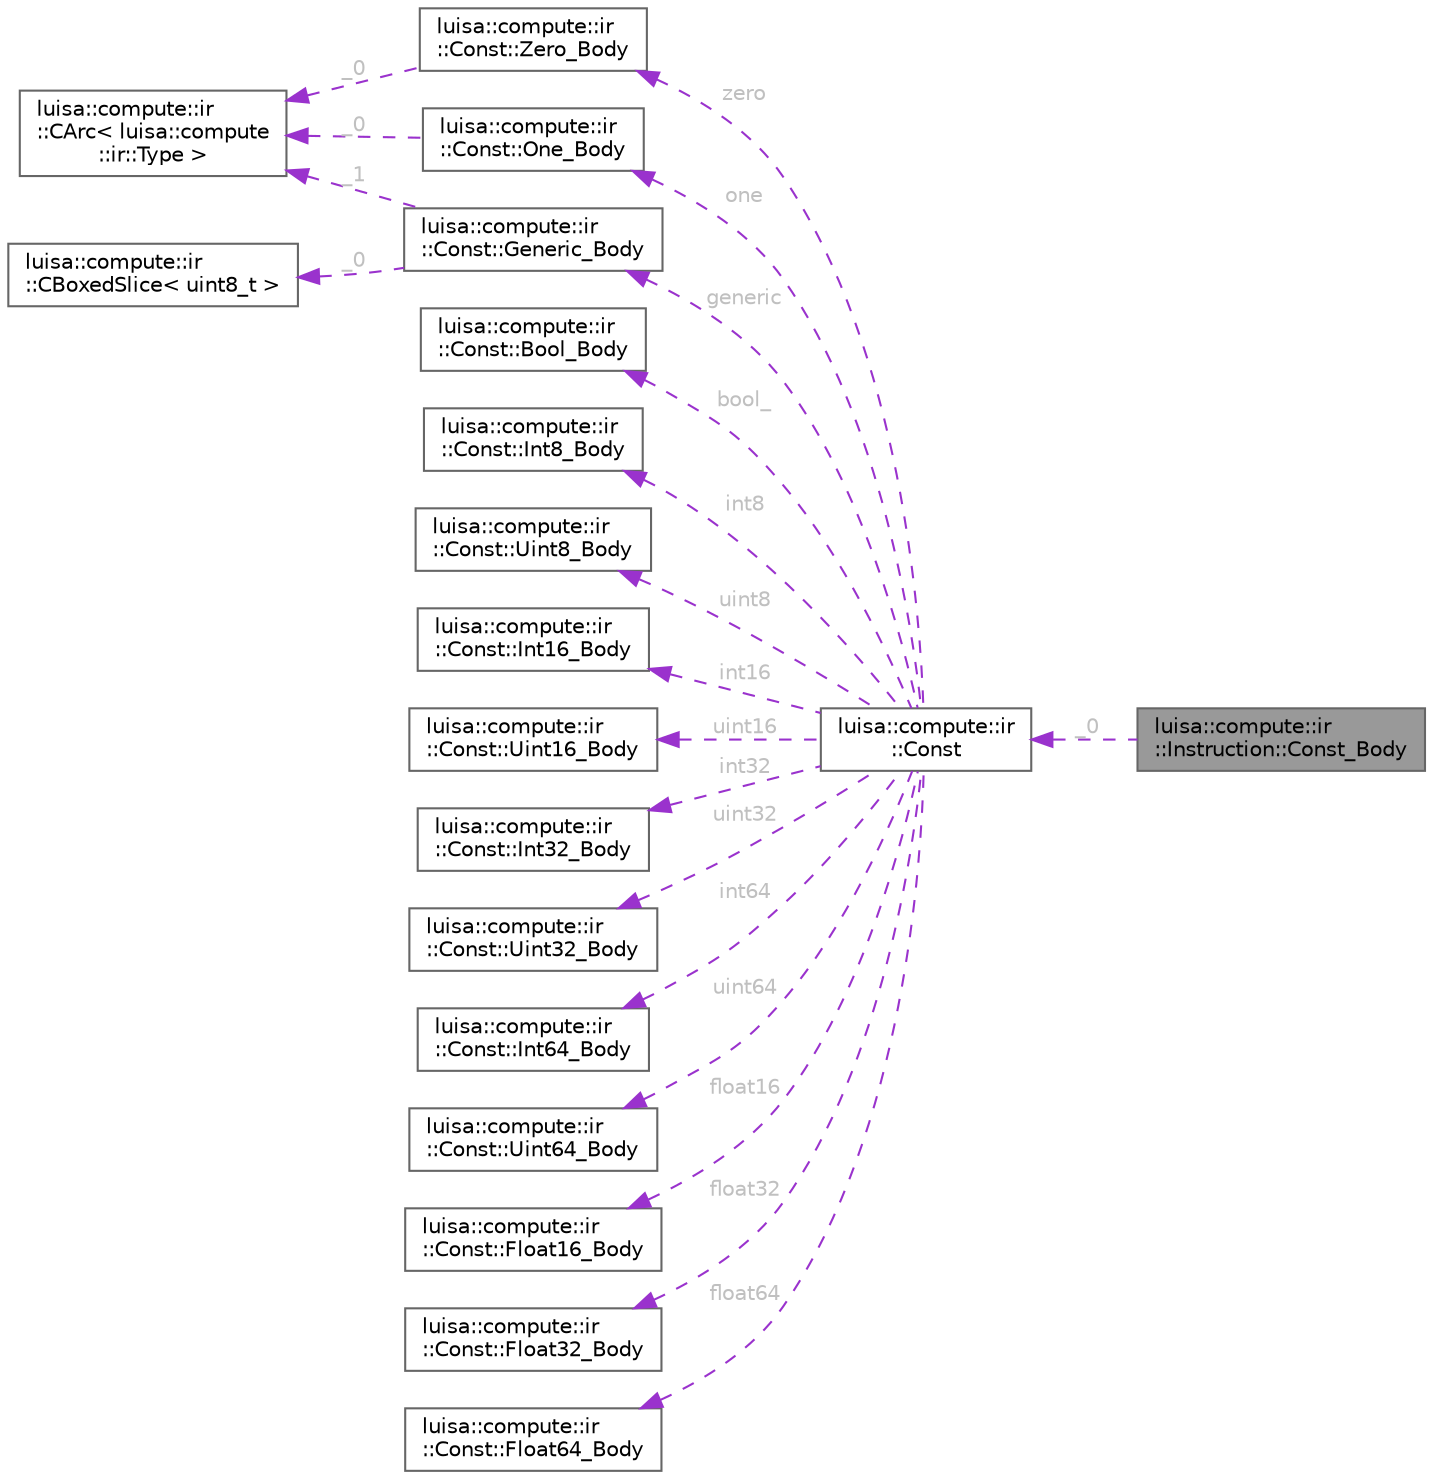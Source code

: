 digraph "luisa::compute::ir::Instruction::Const_Body"
{
 // LATEX_PDF_SIZE
  bgcolor="transparent";
  edge [fontname=Helvetica,fontsize=10,labelfontname=Helvetica,labelfontsize=10];
  node [fontname=Helvetica,fontsize=10,shape=box,height=0.2,width=0.4];
  rankdir="LR";
  Node1 [id="Node000001",label="luisa::compute::ir\l::Instruction::Const_Body",height=0.2,width=0.4,color="gray40", fillcolor="grey60", style="filled", fontcolor="black",tooltip=" "];
  Node2 -> Node1 [id="edge1_Node000001_Node000002",dir="back",color="darkorchid3",style="dashed",tooltip=" ",label=" _0",fontcolor="grey" ];
  Node2 [id="Node000002",label="luisa::compute::ir\l::Const",height=0.2,width=0.4,color="gray40", fillcolor="white", style="filled",URL="$structluisa_1_1compute_1_1ir_1_1_const.html",tooltip=" "];
  Node3 -> Node2 [id="edge2_Node000002_Node000003",dir="back",color="darkorchid3",style="dashed",tooltip=" ",label=" zero",fontcolor="grey" ];
  Node3 [id="Node000003",label="luisa::compute::ir\l::Const::Zero_Body",height=0.2,width=0.4,color="gray40", fillcolor="white", style="filled",URL="$structluisa_1_1compute_1_1ir_1_1_const_1_1_zero___body.html",tooltip=" "];
  Node4 -> Node3 [id="edge3_Node000003_Node000004",dir="back",color="darkorchid3",style="dashed",tooltip=" ",label=" _0",fontcolor="grey" ];
  Node4 [id="Node000004",label="luisa::compute::ir\l::CArc\< luisa::compute\l::ir::Type \>",height=0.2,width=0.4,color="gray40", fillcolor="white", style="filled",URL="$structluisa_1_1compute_1_1ir_1_1_c_arc.html",tooltip=" "];
  Node5 -> Node2 [id="edge4_Node000002_Node000005",dir="back",color="darkorchid3",style="dashed",tooltip=" ",label=" one",fontcolor="grey" ];
  Node5 [id="Node000005",label="luisa::compute::ir\l::Const::One_Body",height=0.2,width=0.4,color="gray40", fillcolor="white", style="filled",URL="$structluisa_1_1compute_1_1ir_1_1_const_1_1_one___body.html",tooltip=" "];
  Node4 -> Node5 [id="edge5_Node000005_Node000004",dir="back",color="darkorchid3",style="dashed",tooltip=" ",label=" _0",fontcolor="grey" ];
  Node6 -> Node2 [id="edge6_Node000002_Node000006",dir="back",color="darkorchid3",style="dashed",tooltip=" ",label=" bool_",fontcolor="grey" ];
  Node6 [id="Node000006",label="luisa::compute::ir\l::Const::Bool_Body",height=0.2,width=0.4,color="gray40", fillcolor="white", style="filled",URL="$structluisa_1_1compute_1_1ir_1_1_const_1_1_bool___body.html",tooltip=" "];
  Node7 -> Node2 [id="edge7_Node000002_Node000007",dir="back",color="darkorchid3",style="dashed",tooltip=" ",label=" int8",fontcolor="grey" ];
  Node7 [id="Node000007",label="luisa::compute::ir\l::Const::Int8_Body",height=0.2,width=0.4,color="gray40", fillcolor="white", style="filled",URL="$structluisa_1_1compute_1_1ir_1_1_const_1_1_int8___body.html",tooltip=" "];
  Node8 -> Node2 [id="edge8_Node000002_Node000008",dir="back",color="darkorchid3",style="dashed",tooltip=" ",label=" uint8",fontcolor="grey" ];
  Node8 [id="Node000008",label="luisa::compute::ir\l::Const::Uint8_Body",height=0.2,width=0.4,color="gray40", fillcolor="white", style="filled",URL="$structluisa_1_1compute_1_1ir_1_1_const_1_1_uint8___body.html",tooltip=" "];
  Node9 -> Node2 [id="edge9_Node000002_Node000009",dir="back",color="darkorchid3",style="dashed",tooltip=" ",label=" int16",fontcolor="grey" ];
  Node9 [id="Node000009",label="luisa::compute::ir\l::Const::Int16_Body",height=0.2,width=0.4,color="gray40", fillcolor="white", style="filled",URL="$structluisa_1_1compute_1_1ir_1_1_const_1_1_int16___body.html",tooltip=" "];
  Node10 -> Node2 [id="edge10_Node000002_Node000010",dir="back",color="darkorchid3",style="dashed",tooltip=" ",label=" uint16",fontcolor="grey" ];
  Node10 [id="Node000010",label="luisa::compute::ir\l::Const::Uint16_Body",height=0.2,width=0.4,color="gray40", fillcolor="white", style="filled",URL="$structluisa_1_1compute_1_1ir_1_1_const_1_1_uint16___body.html",tooltip=" "];
  Node11 -> Node2 [id="edge11_Node000002_Node000011",dir="back",color="darkorchid3",style="dashed",tooltip=" ",label=" int32",fontcolor="grey" ];
  Node11 [id="Node000011",label="luisa::compute::ir\l::Const::Int32_Body",height=0.2,width=0.4,color="gray40", fillcolor="white", style="filled",URL="$structluisa_1_1compute_1_1ir_1_1_const_1_1_int32___body.html",tooltip=" "];
  Node12 -> Node2 [id="edge12_Node000002_Node000012",dir="back",color="darkorchid3",style="dashed",tooltip=" ",label=" uint32",fontcolor="grey" ];
  Node12 [id="Node000012",label="luisa::compute::ir\l::Const::Uint32_Body",height=0.2,width=0.4,color="gray40", fillcolor="white", style="filled",URL="$structluisa_1_1compute_1_1ir_1_1_const_1_1_uint32___body.html",tooltip=" "];
  Node13 -> Node2 [id="edge13_Node000002_Node000013",dir="back",color="darkorchid3",style="dashed",tooltip=" ",label=" int64",fontcolor="grey" ];
  Node13 [id="Node000013",label="luisa::compute::ir\l::Const::Int64_Body",height=0.2,width=0.4,color="gray40", fillcolor="white", style="filled",URL="$structluisa_1_1compute_1_1ir_1_1_const_1_1_int64___body.html",tooltip=" "];
  Node14 -> Node2 [id="edge14_Node000002_Node000014",dir="back",color="darkorchid3",style="dashed",tooltip=" ",label=" uint64",fontcolor="grey" ];
  Node14 [id="Node000014",label="luisa::compute::ir\l::Const::Uint64_Body",height=0.2,width=0.4,color="gray40", fillcolor="white", style="filled",URL="$structluisa_1_1compute_1_1ir_1_1_const_1_1_uint64___body.html",tooltip=" "];
  Node15 -> Node2 [id="edge15_Node000002_Node000015",dir="back",color="darkorchid3",style="dashed",tooltip=" ",label=" float16",fontcolor="grey" ];
  Node15 [id="Node000015",label="luisa::compute::ir\l::Const::Float16_Body",height=0.2,width=0.4,color="gray40", fillcolor="white", style="filled",URL="$structluisa_1_1compute_1_1ir_1_1_const_1_1_float16___body.html",tooltip=" "];
  Node16 -> Node2 [id="edge16_Node000002_Node000016",dir="back",color="darkorchid3",style="dashed",tooltip=" ",label=" float32",fontcolor="grey" ];
  Node16 [id="Node000016",label="luisa::compute::ir\l::Const::Float32_Body",height=0.2,width=0.4,color="gray40", fillcolor="white", style="filled",URL="$structluisa_1_1compute_1_1ir_1_1_const_1_1_float32___body.html",tooltip=" "];
  Node17 -> Node2 [id="edge17_Node000002_Node000017",dir="back",color="darkorchid3",style="dashed",tooltip=" ",label=" float64",fontcolor="grey" ];
  Node17 [id="Node000017",label="luisa::compute::ir\l::Const::Float64_Body",height=0.2,width=0.4,color="gray40", fillcolor="white", style="filled",URL="$structluisa_1_1compute_1_1ir_1_1_const_1_1_float64___body.html",tooltip=" "];
  Node18 -> Node2 [id="edge18_Node000002_Node000018",dir="back",color="darkorchid3",style="dashed",tooltip=" ",label=" generic",fontcolor="grey" ];
  Node18 [id="Node000018",label="luisa::compute::ir\l::Const::Generic_Body",height=0.2,width=0.4,color="gray40", fillcolor="white", style="filled",URL="$structluisa_1_1compute_1_1ir_1_1_const_1_1_generic___body.html",tooltip=" "];
  Node19 -> Node18 [id="edge19_Node000018_Node000019",dir="back",color="darkorchid3",style="dashed",tooltip=" ",label=" _0",fontcolor="grey" ];
  Node19 [id="Node000019",label="luisa::compute::ir\l::CBoxedSlice\< uint8_t \>",height=0.2,width=0.4,color="gray40", fillcolor="white", style="filled",URL="$structluisa_1_1compute_1_1ir_1_1_c_boxed_slice.html",tooltip=" "];
  Node4 -> Node18 [id="edge20_Node000018_Node000004",dir="back",color="darkorchid3",style="dashed",tooltip=" ",label=" _1",fontcolor="grey" ];
}
